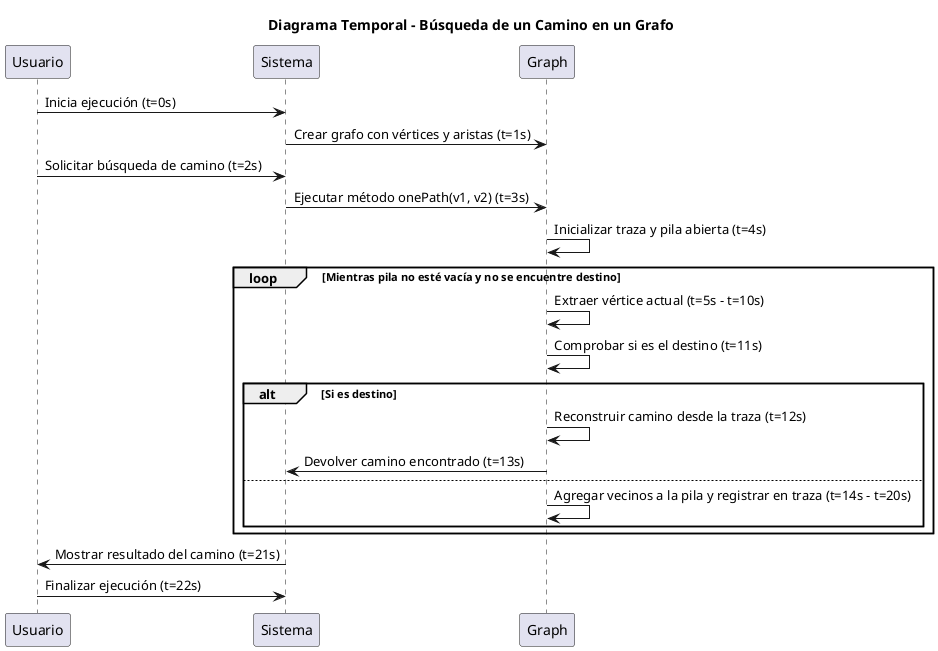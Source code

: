 @startuml

title Diagrama Temporal - Búsqueda de un Camino en un Grafo

participant "Usuario" as Usuario
participant "Sistema" as Sistema
participant "Graph" as Grafo

Usuario -> Sistema : Inicia ejecución (t=0s)
Sistema -> Grafo : Crear grafo con vértices y aristas (t=1s)
Usuario -> Sistema : Solicitar búsqueda de camino (t=2s)
Sistema -> Grafo : Ejecutar método onePath(v1, v2) (t=3s)
Grafo -> Grafo : Inicializar traza y pila abierta (t=4s)
loop Mientras pila no esté vacía y no se encuentre destino
    Grafo -> Grafo : Extraer vértice actual (t=5s - t=10s)
    Grafo -> Grafo : Comprobar si es el destino (t=11s)
    alt Si es destino
        Grafo -> Grafo : Reconstruir camino desde la traza (t=12s)
        Grafo -> Sistema : Devolver camino encontrado (t=13s)
    else
        Grafo -> Grafo : Agregar vecinos a la pila y registrar en traza (t=14s - t=20s)
    end
end
Sistema -> Usuario : Mostrar resultado del camino (t=21s)
Usuario -> Sistema : Finalizar ejecución (t=22s)

@enduml